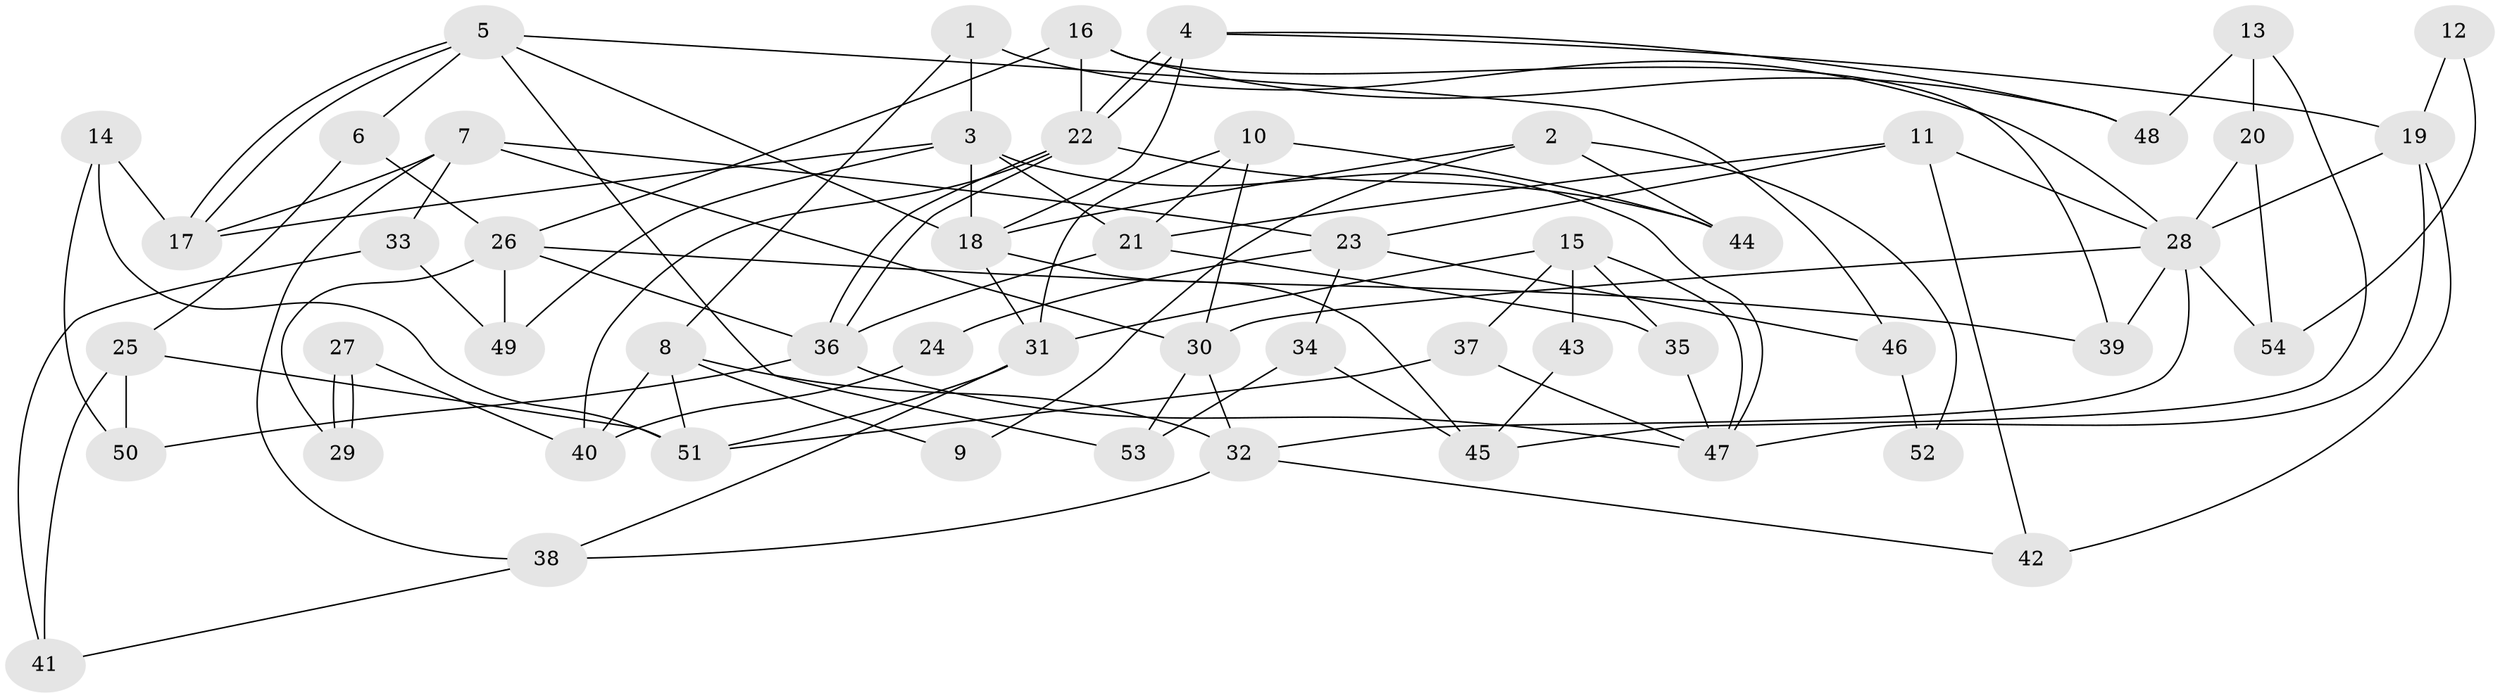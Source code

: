 // coarse degree distribution, {2: 0.25925925925925924, 4: 0.1111111111111111, 5: 0.14814814814814814, 3: 0.25925925925925924, 6: 0.1111111111111111, 12: 0.037037037037037035, 7: 0.037037037037037035, 8: 0.037037037037037035}
// Generated by graph-tools (version 1.1) at 2025/53/03/04/25 21:53:45]
// undirected, 54 vertices, 108 edges
graph export_dot {
graph [start="1"]
  node [color=gray90,style=filled];
  1;
  2;
  3;
  4;
  5;
  6;
  7;
  8;
  9;
  10;
  11;
  12;
  13;
  14;
  15;
  16;
  17;
  18;
  19;
  20;
  21;
  22;
  23;
  24;
  25;
  26;
  27;
  28;
  29;
  30;
  31;
  32;
  33;
  34;
  35;
  36;
  37;
  38;
  39;
  40;
  41;
  42;
  43;
  44;
  45;
  46;
  47;
  48;
  49;
  50;
  51;
  52;
  53;
  54;
  1 -- 8;
  1 -- 28;
  1 -- 3;
  2 -- 18;
  2 -- 44;
  2 -- 9;
  2 -- 52;
  3 -- 21;
  3 -- 17;
  3 -- 18;
  3 -- 47;
  3 -- 49;
  4 -- 22;
  4 -- 22;
  4 -- 19;
  4 -- 18;
  4 -- 48;
  5 -- 18;
  5 -- 17;
  5 -- 17;
  5 -- 6;
  5 -- 46;
  5 -- 53;
  6 -- 26;
  6 -- 25;
  7 -- 17;
  7 -- 38;
  7 -- 23;
  7 -- 30;
  7 -- 33;
  8 -- 51;
  8 -- 32;
  8 -- 9;
  8 -- 40;
  10 -- 31;
  10 -- 30;
  10 -- 21;
  10 -- 44;
  11 -- 21;
  11 -- 28;
  11 -- 23;
  11 -- 42;
  12 -- 54;
  12 -- 19;
  13 -- 48;
  13 -- 45;
  13 -- 20;
  14 -- 17;
  14 -- 51;
  14 -- 50;
  15 -- 31;
  15 -- 47;
  15 -- 35;
  15 -- 37;
  15 -- 43;
  16 -- 26;
  16 -- 22;
  16 -- 39;
  16 -- 48;
  18 -- 31;
  18 -- 45;
  19 -- 47;
  19 -- 42;
  19 -- 28;
  20 -- 28;
  20 -- 54;
  21 -- 35;
  21 -- 36;
  22 -- 36;
  22 -- 36;
  22 -- 40;
  22 -- 44;
  23 -- 24;
  23 -- 34;
  23 -- 46;
  24 -- 40;
  25 -- 50;
  25 -- 41;
  25 -- 51;
  26 -- 39;
  26 -- 36;
  26 -- 29;
  26 -- 49;
  27 -- 29;
  27 -- 29;
  27 -- 40;
  28 -- 30;
  28 -- 32;
  28 -- 39;
  28 -- 54;
  30 -- 32;
  30 -- 53;
  31 -- 51;
  31 -- 38;
  32 -- 38;
  32 -- 42;
  33 -- 49;
  33 -- 41;
  34 -- 53;
  34 -- 45;
  35 -- 47;
  36 -- 47;
  36 -- 50;
  37 -- 47;
  37 -- 51;
  38 -- 41;
  43 -- 45;
  46 -- 52;
}
